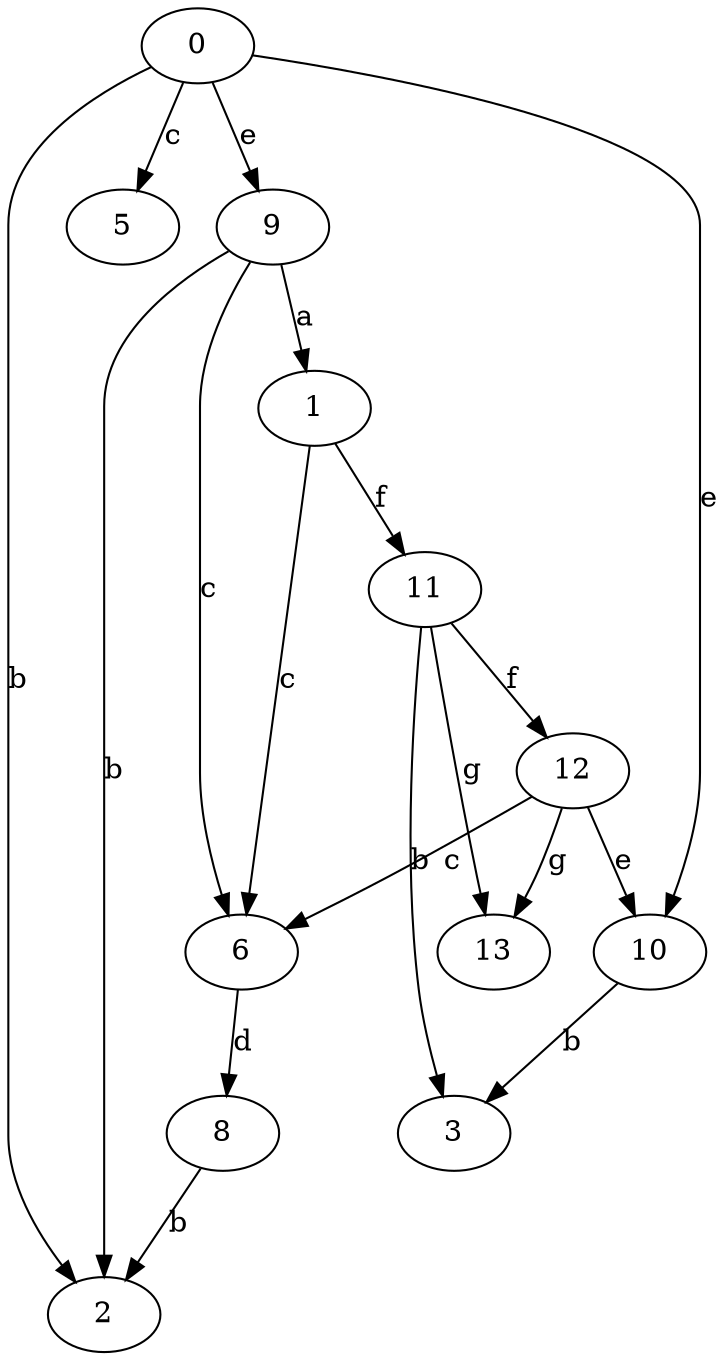 strict digraph  {
0;
1;
2;
3;
5;
6;
8;
9;
10;
11;
12;
13;
0 -> 2  [label=b];
0 -> 5  [label=c];
0 -> 9  [label=e];
0 -> 10  [label=e];
1 -> 6  [label=c];
1 -> 11  [label=f];
6 -> 8  [label=d];
8 -> 2  [label=b];
9 -> 1  [label=a];
9 -> 2  [label=b];
9 -> 6  [label=c];
10 -> 3  [label=b];
11 -> 3  [label=b];
11 -> 12  [label=f];
11 -> 13  [label=g];
12 -> 6  [label=c];
12 -> 10  [label=e];
12 -> 13  [label=g];
}
